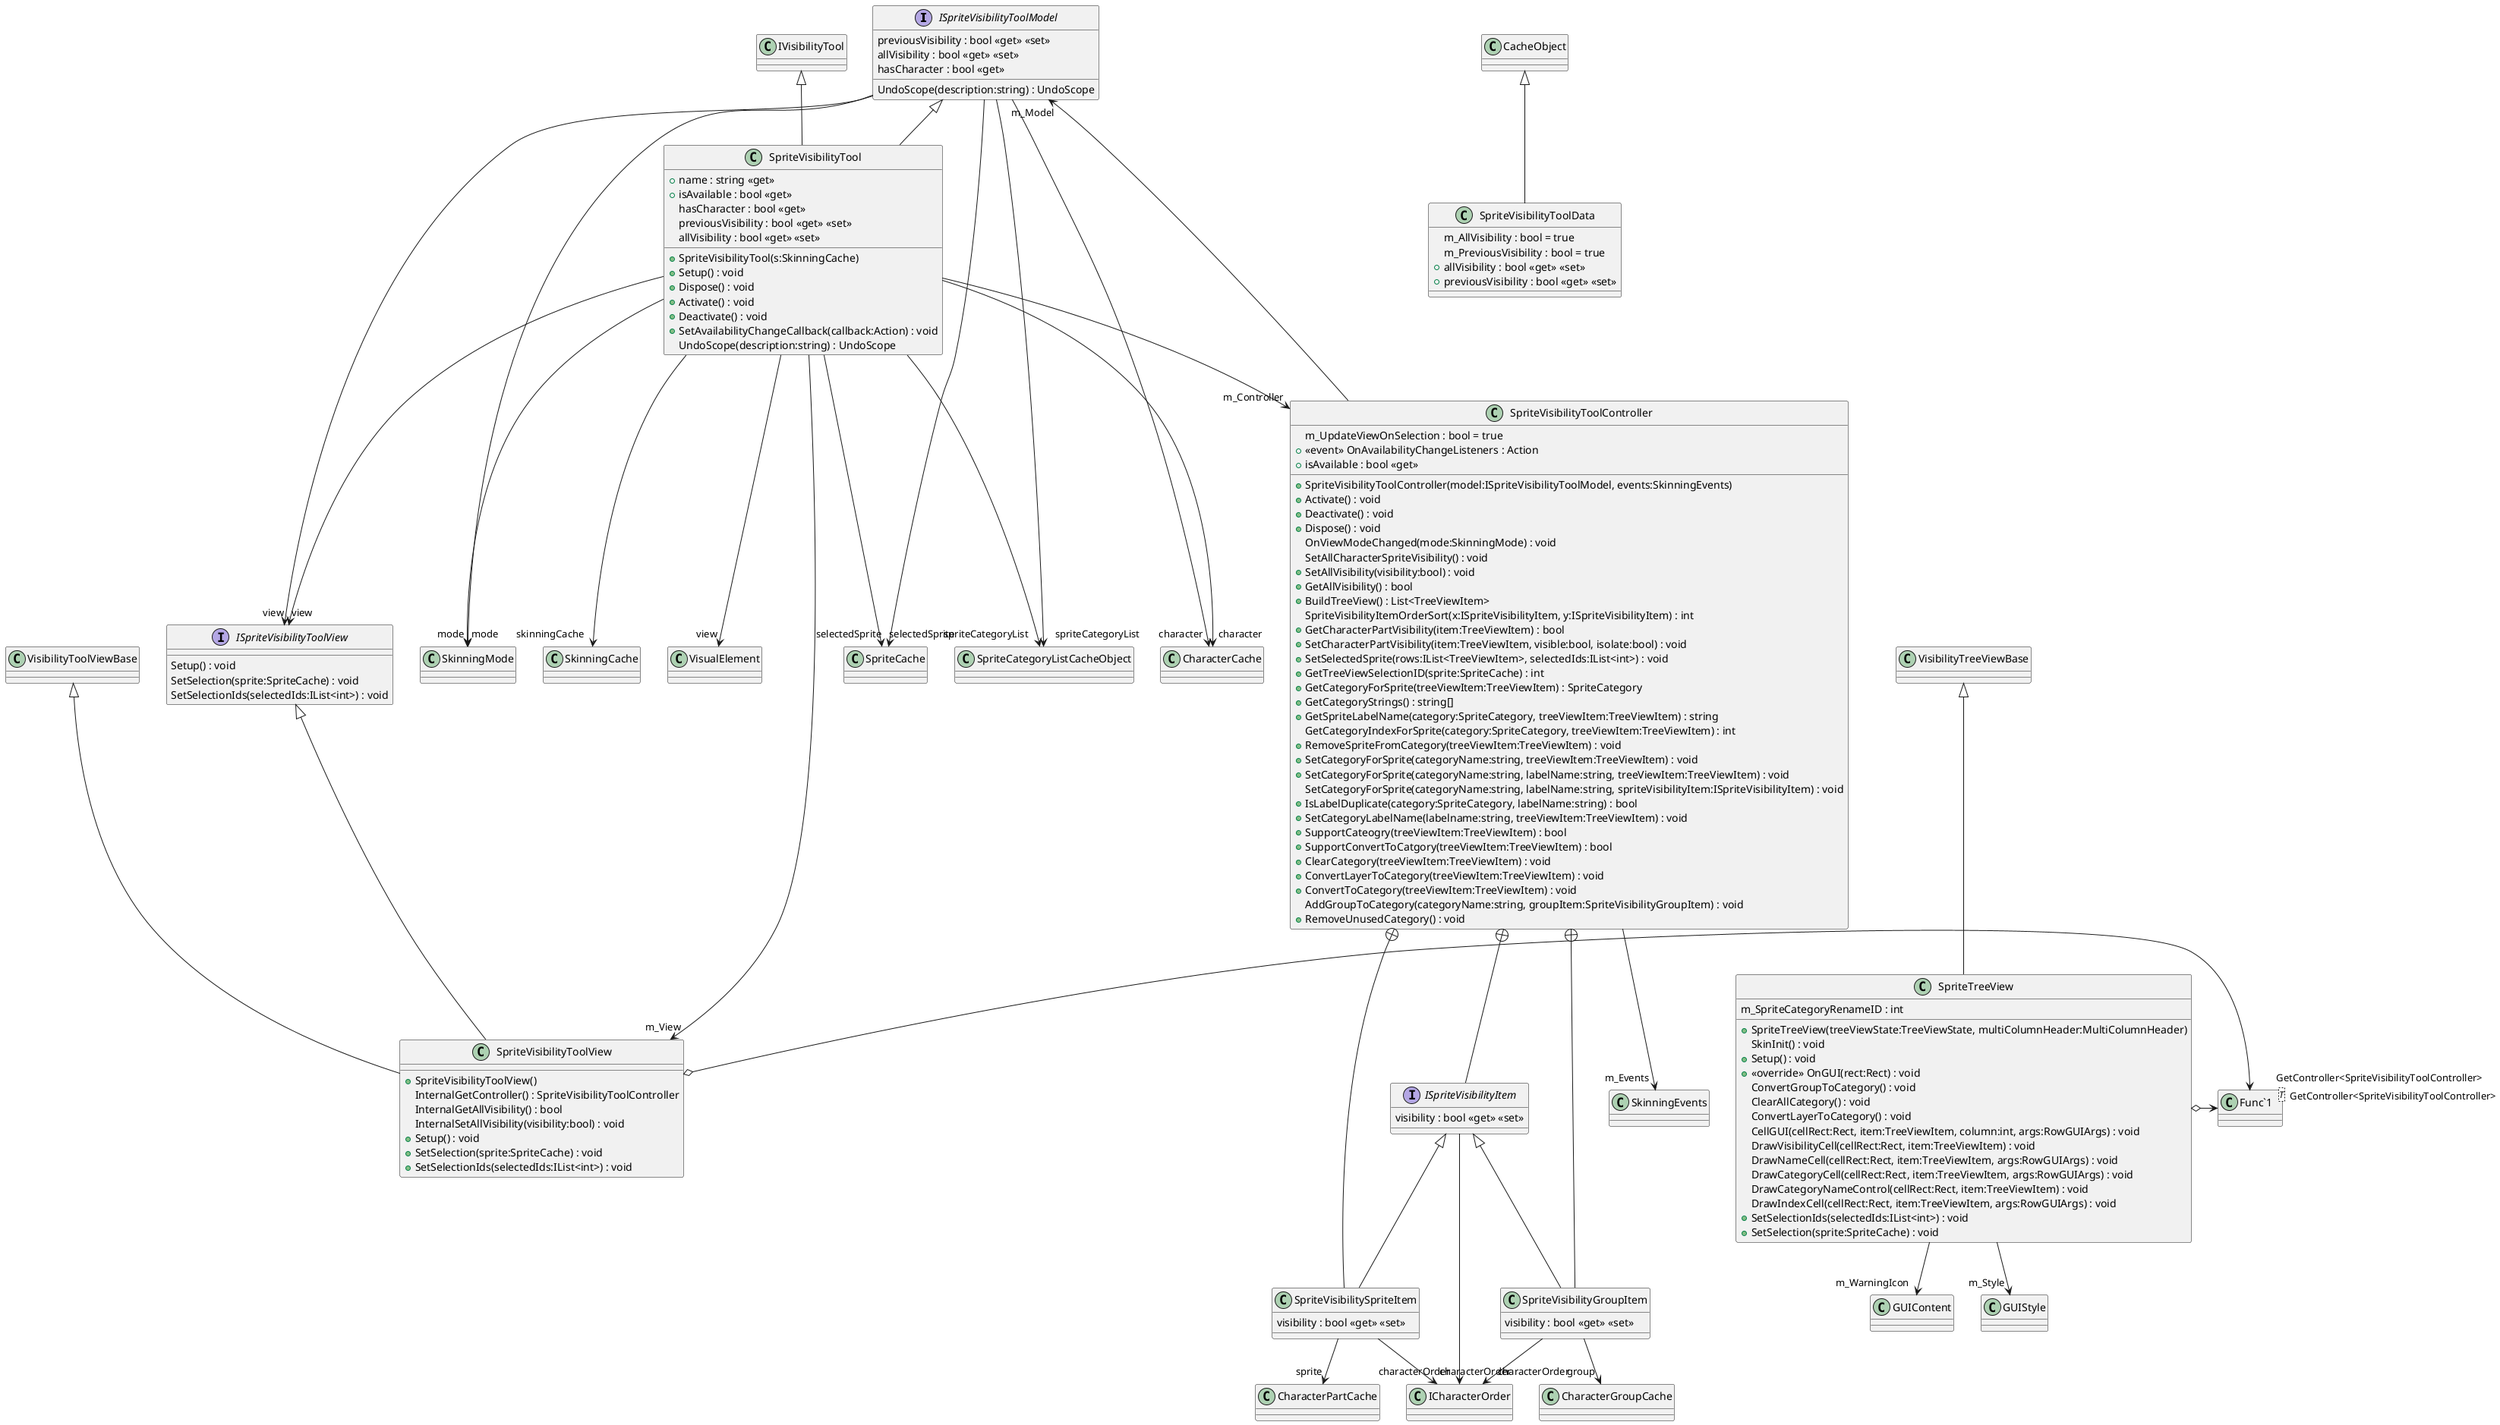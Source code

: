 @startuml
interface ISpriteVisibilityToolModel {
    previousVisibility : bool <<get>> <<set>>
    allVisibility : bool <<get>> <<set>>
    hasCharacter : bool <<get>>
    UndoScope(description:string) : UndoScope
}
interface ISpriteVisibilityToolView {
    Setup() : void
    SetSelection(sprite:SpriteCache) : void
    SetSelectionIds(selectedIds:IList<int>) : void
}
class SpriteVisibilityToolData {
    m_AllVisibility : bool = true
    m_PreviousVisibility : bool = true
    + allVisibility : bool <<get>> <<set>>
    + previousVisibility : bool <<get>> <<set>>
}
class SpriteVisibilityToolController {
    m_UpdateViewOnSelection : bool = true
    +  <<event>> OnAvailabilityChangeListeners : Action 
    + SpriteVisibilityToolController(model:ISpriteVisibilityToolModel, events:SkinningEvents)
    + Activate() : void
    + Deactivate() : void
    + Dispose() : void
    OnViewModeChanged(mode:SkinningMode) : void
    + isAvailable : bool <<get>>
    SetAllCharacterSpriteVisibility() : void
    + SetAllVisibility(visibility:bool) : void
    + GetAllVisibility() : bool
    + BuildTreeView() : List<TreeViewItem>
    SpriteVisibilityItemOrderSort(x:ISpriteVisibilityItem, y:ISpriteVisibilityItem) : int
    + GetCharacterPartVisibility(item:TreeViewItem) : bool
    + SetCharacterPartVisibility(item:TreeViewItem, visible:bool, isolate:bool) : void
    + SetSelectedSprite(rows:IList<TreeViewItem>, selectedIds:IList<int>) : void
    + GetTreeViewSelectionID(sprite:SpriteCache) : int
    + GetCategoryForSprite(treeViewItem:TreeViewItem) : SpriteCategory
    + GetCategoryStrings() : string[]
    + GetSpriteLabelName(category:SpriteCategory, treeViewItem:TreeViewItem) : string
    GetCategoryIndexForSprite(category:SpriteCategory, treeViewItem:TreeViewItem) : int
    + RemoveSpriteFromCategory(treeViewItem:TreeViewItem) : void
    + SetCategoryForSprite(categoryName:string, treeViewItem:TreeViewItem) : void
    + SetCategoryForSprite(categoryName:string, labelName:string, treeViewItem:TreeViewItem) : void
    SetCategoryForSprite(categoryName:string, labelName:string, spriteVisibilityItem:ISpriteVisibilityItem) : void
    + IsLabelDuplicate(category:SpriteCategory, labelName:string) : bool
    + SetCategoryLabelName(labelname:string, treeViewItem:TreeViewItem) : void
    + SupportCateogry(treeViewItem:TreeViewItem) : bool
    + SupportConvertToCatgory(treeViewItem:TreeViewItem) : bool
    + ClearCategory(treeViewItem:TreeViewItem) : void
    + ConvertLayerToCategory(treeViewItem:TreeViewItem) : void
    + ConvertToCategory(treeViewItem:TreeViewItem) : void
    AddGroupToCategory(categoryName:string, groupItem:SpriteVisibilityGroupItem) : void
    + RemoveUnusedCategory() : void
}
class SpriteVisibilityTool {
    + SpriteVisibilityTool(s:SkinningCache)
    + Setup() : void
    + Dispose() : void
    + name : string <<get>>
    + Activate() : void
    + Deactivate() : void
    + isAvailable : bool <<get>>
    + SetAvailabilityChangeCallback(callback:Action) : void
    hasCharacter : bool <<get>>
    previousVisibility : bool <<get>> <<set>>
    allVisibility : bool <<get>> <<set>>
    UndoScope(description:string) : UndoScope
}
class SpriteVisibilityToolView {
    + SpriteVisibilityToolView()
    InternalGetController() : SpriteVisibilityToolController
    InternalGetAllVisibility() : bool
    InternalSetAllVisibility(visibility:bool) : void
    + Setup() : void
    + SetSelection(sprite:SpriteCache) : void
    + SetSelectionIds(selectedIds:IList<int>) : void
}
class SpriteTreeView {
    m_SpriteCategoryRenameID : int
    + SpriteTreeView(treeViewState:TreeViewState, multiColumnHeader:MultiColumnHeader)
    SkinInit() : void
    + Setup() : void
    + <<override>> OnGUI(rect:Rect) : void
    ConvertGroupToCategory() : void
    ClearAllCategory() : void
    ConvertLayerToCategory() : void
    CellGUI(cellRect:Rect, item:TreeViewItem, column:int, args:RowGUIArgs) : void
    DrawVisibilityCell(cellRect:Rect, item:TreeViewItem) : void
    DrawNameCell(cellRect:Rect, item:TreeViewItem, args:RowGUIArgs) : void
    DrawCategoryCell(cellRect:Rect, item:TreeViewItem, args:RowGUIArgs) : void
    DrawCategoryNameControl(cellRect:Rect, item:TreeViewItem) : void
    DrawIndexCell(cellRect:Rect, item:TreeViewItem, args:RowGUIArgs) : void
    + SetSelectionIds(selectedIds:IList<int>) : void
    + SetSelection(sprite:SpriteCache) : void
}
interface ISpriteVisibilityItem {
    visibility : bool <<get>> <<set>>
}
class SpriteVisibilityGroupItem {
    visibility : bool <<get>> <<set>>
}
class SpriteVisibilitySpriteItem {
    visibility : bool <<get>> <<set>>
}
class "Func`1"<T> {
}
ISpriteVisibilityToolModel --> "view" ISpriteVisibilityToolView
ISpriteVisibilityToolModel --> "character" CharacterCache
ISpriteVisibilityToolModel --> "mode" SkinningMode
ISpriteVisibilityToolModel --> "selectedSprite" SpriteCache
ISpriteVisibilityToolModel --> "spriteCategoryList" SpriteCategoryListCacheObject
CacheObject <|-- SpriteVisibilityToolData
SpriteVisibilityToolController --> "m_Model" ISpriteVisibilityToolModel
SpriteVisibilityToolController --> "m_Events" SkinningEvents
IVisibilityTool <|-- SpriteVisibilityTool
ISpriteVisibilityToolModel <|-- SpriteVisibilityTool
SpriteVisibilityTool --> "m_View" SpriteVisibilityToolView
SpriteVisibilityTool --> "m_Controller" SpriteVisibilityToolController
SpriteVisibilityTool --> "skinningCache" SkinningCache
SpriteVisibilityTool --> "view" VisualElement
SpriteVisibilityTool --> "view" ISpriteVisibilityToolView
SpriteVisibilityTool --> "selectedSprite" SpriteCache
SpriteVisibilityTool --> "character" CharacterCache
SpriteVisibilityTool --> "mode" SkinningMode
SpriteVisibilityTool --> "spriteCategoryList" SpriteCategoryListCacheObject
VisibilityToolViewBase <|-- SpriteVisibilityToolView
ISpriteVisibilityToolView <|-- SpriteVisibilityToolView
SpriteVisibilityToolView o-> "GetController<SpriteVisibilityToolController>" "Func`1"
VisibilityTreeViewBase <|-- SpriteTreeView
SpriteTreeView o-> "GetController<SpriteVisibilityToolController>" "Func`1"
SpriteTreeView --> "m_Style" GUIStyle
SpriteTreeView --> "m_WarningIcon" GUIContent
SpriteVisibilityToolController +-- ISpriteVisibilityItem
ISpriteVisibilityItem --> "characterOrder" ICharacterOrder
SpriteVisibilityToolController +-- SpriteVisibilityGroupItem
ISpriteVisibilityItem <|-- SpriteVisibilityGroupItem
SpriteVisibilityGroupItem --> "group" CharacterGroupCache
SpriteVisibilityGroupItem --> "characterOrder" ICharacterOrder
SpriteVisibilityToolController +-- SpriteVisibilitySpriteItem
ISpriteVisibilityItem <|-- SpriteVisibilitySpriteItem
SpriteVisibilitySpriteItem --> "sprite" CharacterPartCache
SpriteVisibilitySpriteItem --> "characterOrder" ICharacterOrder
@enduml
